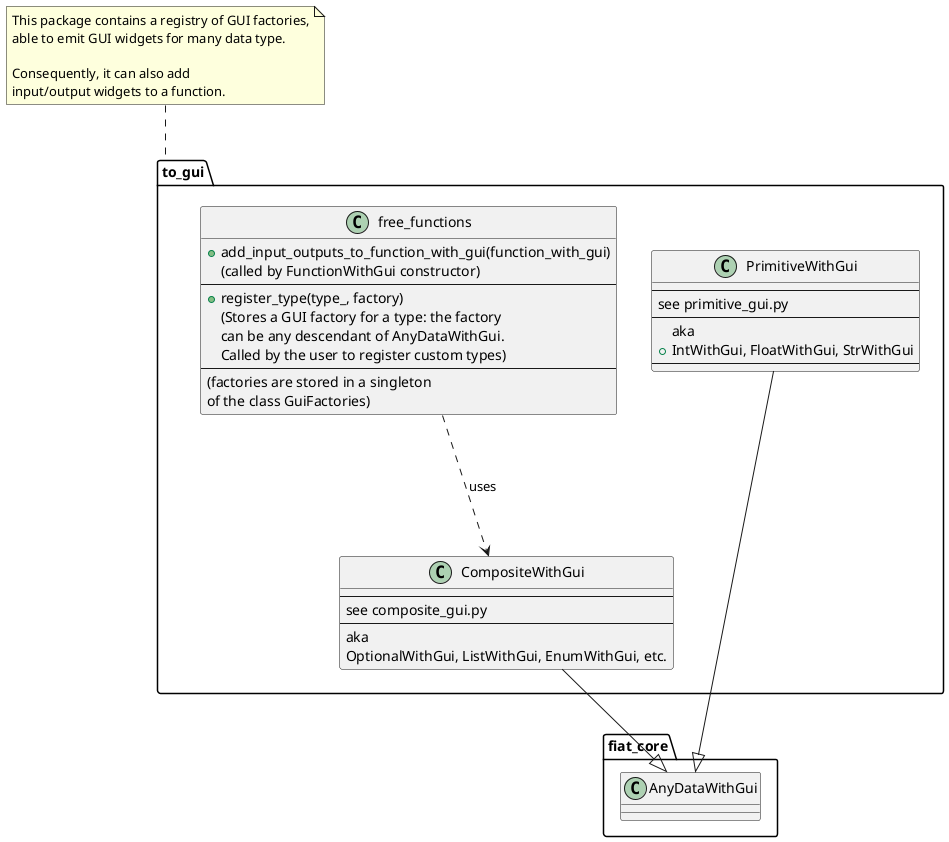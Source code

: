 @startuml

package to_gui {
    class free_functions {
     + add_input_outputs_to_function_with_gui(function_with_gui)
     (called by FunctionWithGui constructor)
     ---
     + register_type(type_, factory)
       (Stores a GUI factory for a type: the factory
       can be any descendant of AnyDataWithGui.
       Called by the user to register custom types)
     ---
     (factories are stored in a singleton
     of the class GuiFactories)
    }

    class PrimitiveWithGui{
        ---
        see primitive_gui.py
        ---
        aka
        + IntWithGui, FloatWithGui, StrWithGui
        ---
    }

    class CompositeWithGui{
        ---
        see composite_gui.py
        ---
        aka
        OptionalWithGui, ListWithGui, EnumWithGui, etc.
    }

    free_functions ...> CompositeWithGui: uses
}
note top of to_gui
    This package contains a registry of GUI factories,
    able to emit GUI widgets for many data type.

    Consequently, it can also add
    input/output widgets to a function.
end note

CompositeWithGui --|> fiat_core.AnyDataWithGui
PrimitiveWithGui --|> fiat_core.AnyDataWithGui

@enduml
